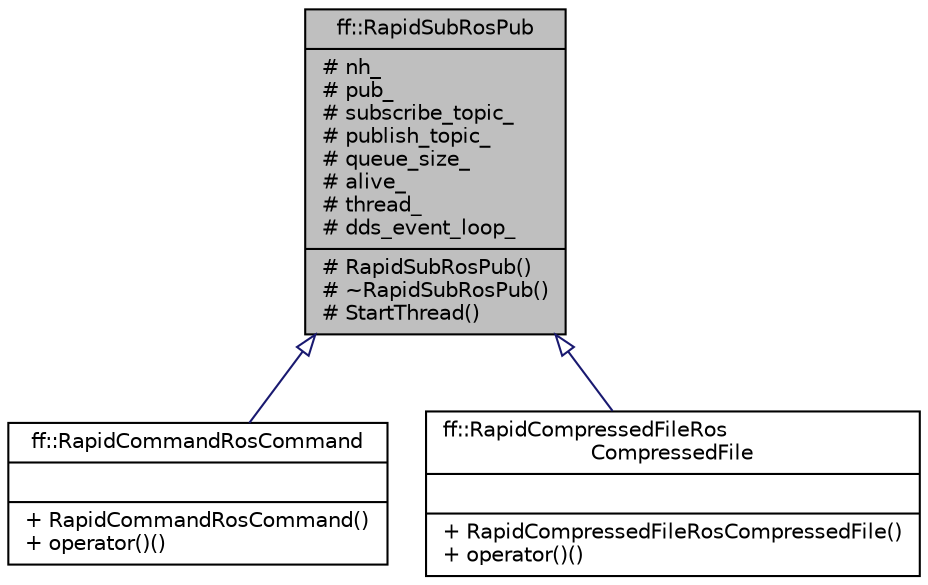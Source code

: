 digraph "ff::RapidSubRosPub"
{
 // LATEX_PDF_SIZE
  edge [fontname="Helvetica",fontsize="10",labelfontname="Helvetica",labelfontsize="10"];
  node [fontname="Helvetica",fontsize="10",shape=record];
  Node1 [label="{ff::RapidSubRosPub\n|# nh_\l# pub_\l# subscribe_topic_\l# publish_topic_\l# queue_size_\l# alive_\l# thread_\l# dds_event_loop_\l|# RapidSubRosPub()\l# ~RapidSubRosPub()\l# StartThread()\l}",height=0.2,width=0.4,color="black", fillcolor="grey75", style="filled", fontcolor="black",tooltip="base class for rapid subscriber to ros publisher"];
  Node1 -> Node2 [dir="back",color="midnightblue",fontsize="10",style="solid",arrowtail="onormal",fontname="Helvetica"];
  Node2 [label="{ff::RapidCommandRosCommand\n||+ RapidCommandRosCommand()\l+ operator()()\l}",height=0.2,width=0.4,color="black", fillcolor="white", style="filled",URL="$classff_1_1RapidCommandRosCommand.html",tooltip=" "];
  Node1 -> Node3 [dir="back",color="midnightblue",fontsize="10",style="solid",arrowtail="onormal",fontname="Helvetica"];
  Node3 [label="{ff::RapidCompressedFileRos\lCompressedFile\n||+ RapidCompressedFileRosCompressedFile()\l+ operator()()\l}",height=0.2,width=0.4,color="black", fillcolor="white", style="filled",URL="$classff_1_1RapidCompressedFileRosCompressedFile.html",tooltip=" "];
}
